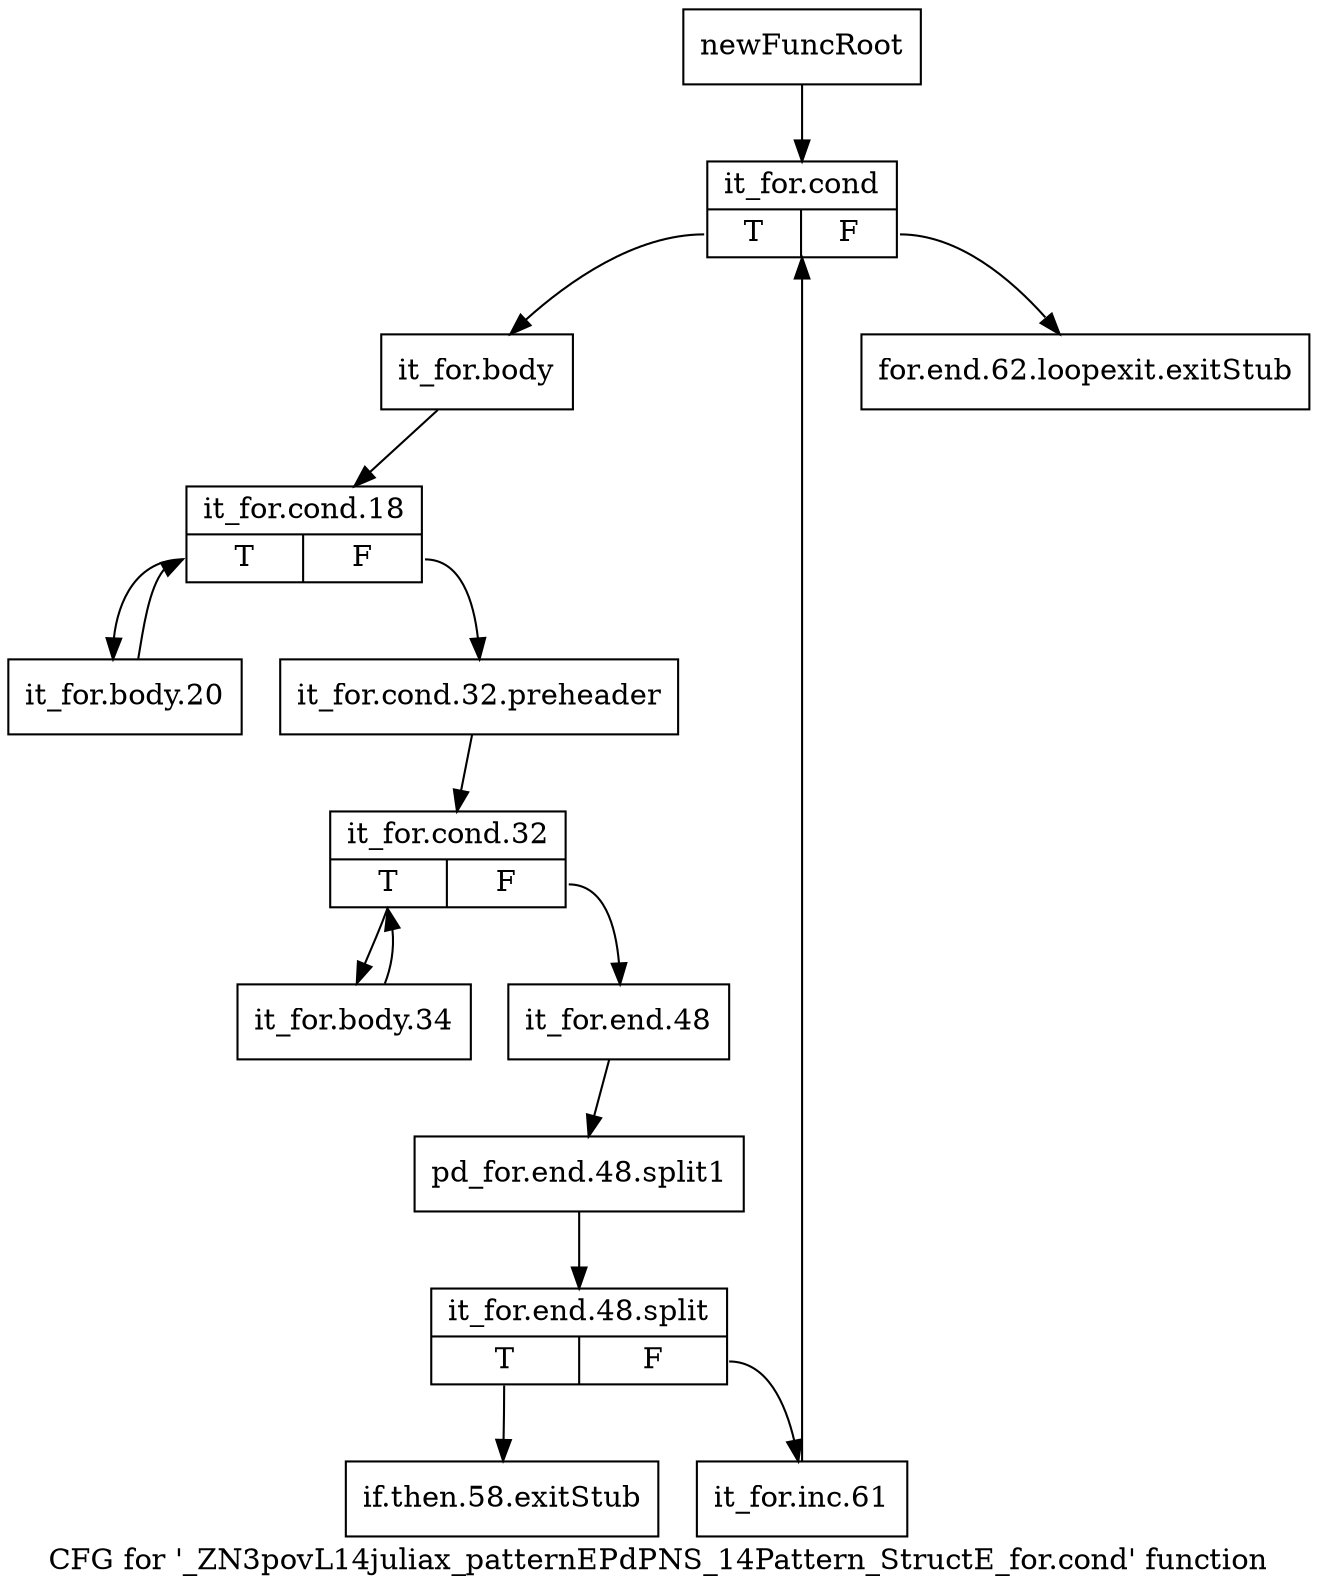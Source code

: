 digraph "CFG for '_ZN3povL14juliax_patternEPdPNS_14Pattern_StructE_for.cond' function" {
	label="CFG for '_ZN3povL14juliax_patternEPdPNS_14Pattern_StructE_for.cond' function";

	Node0x29911f0 [shape=record,label="{newFuncRoot}"];
	Node0x29911f0 -> Node0x29912e0;
	Node0x2991240 [shape=record,label="{for.end.62.loopexit.exitStub}"];
	Node0x2991290 [shape=record,label="{if.then.58.exitStub}"];
	Node0x29912e0 [shape=record,label="{it_for.cond|{<s0>T|<s1>F}}"];
	Node0x29912e0:s0 -> Node0x2991330;
	Node0x29912e0:s1 -> Node0x2991240;
	Node0x2991330 [shape=record,label="{it_for.body}"];
	Node0x2991330 -> Node0x2991380;
	Node0x2991380 [shape=record,label="{it_for.cond.18|{<s0>T|<s1>F}}"];
	Node0x2991380:s0 -> Node0x2991560;
	Node0x2991380:s1 -> Node0x29913d0;
	Node0x29913d0 [shape=record,label="{it_for.cond.32.preheader}"];
	Node0x29913d0 -> Node0x2991420;
	Node0x2991420 [shape=record,label="{it_for.cond.32|{<s0>T|<s1>F}}"];
	Node0x2991420:s0 -> Node0x2991510;
	Node0x2991420:s1 -> Node0x2991470;
	Node0x2991470 [shape=record,label="{it_for.end.48}"];
	Node0x2991470 -> Node0x3917a90;
	Node0x3917a90 [shape=record,label="{pd_for.end.48.split1}"];
	Node0x3917a90 -> Node0x389dda0;
	Node0x389dda0 [shape=record,label="{it_for.end.48.split|{<s0>T|<s1>F}}"];
	Node0x389dda0:s0 -> Node0x2991290;
	Node0x389dda0:s1 -> Node0x29914c0;
	Node0x29914c0 [shape=record,label="{it_for.inc.61}"];
	Node0x29914c0 -> Node0x29912e0;
	Node0x2991510 [shape=record,label="{it_for.body.34}"];
	Node0x2991510 -> Node0x2991420;
	Node0x2991560 [shape=record,label="{it_for.body.20}"];
	Node0x2991560 -> Node0x2991380;
}
